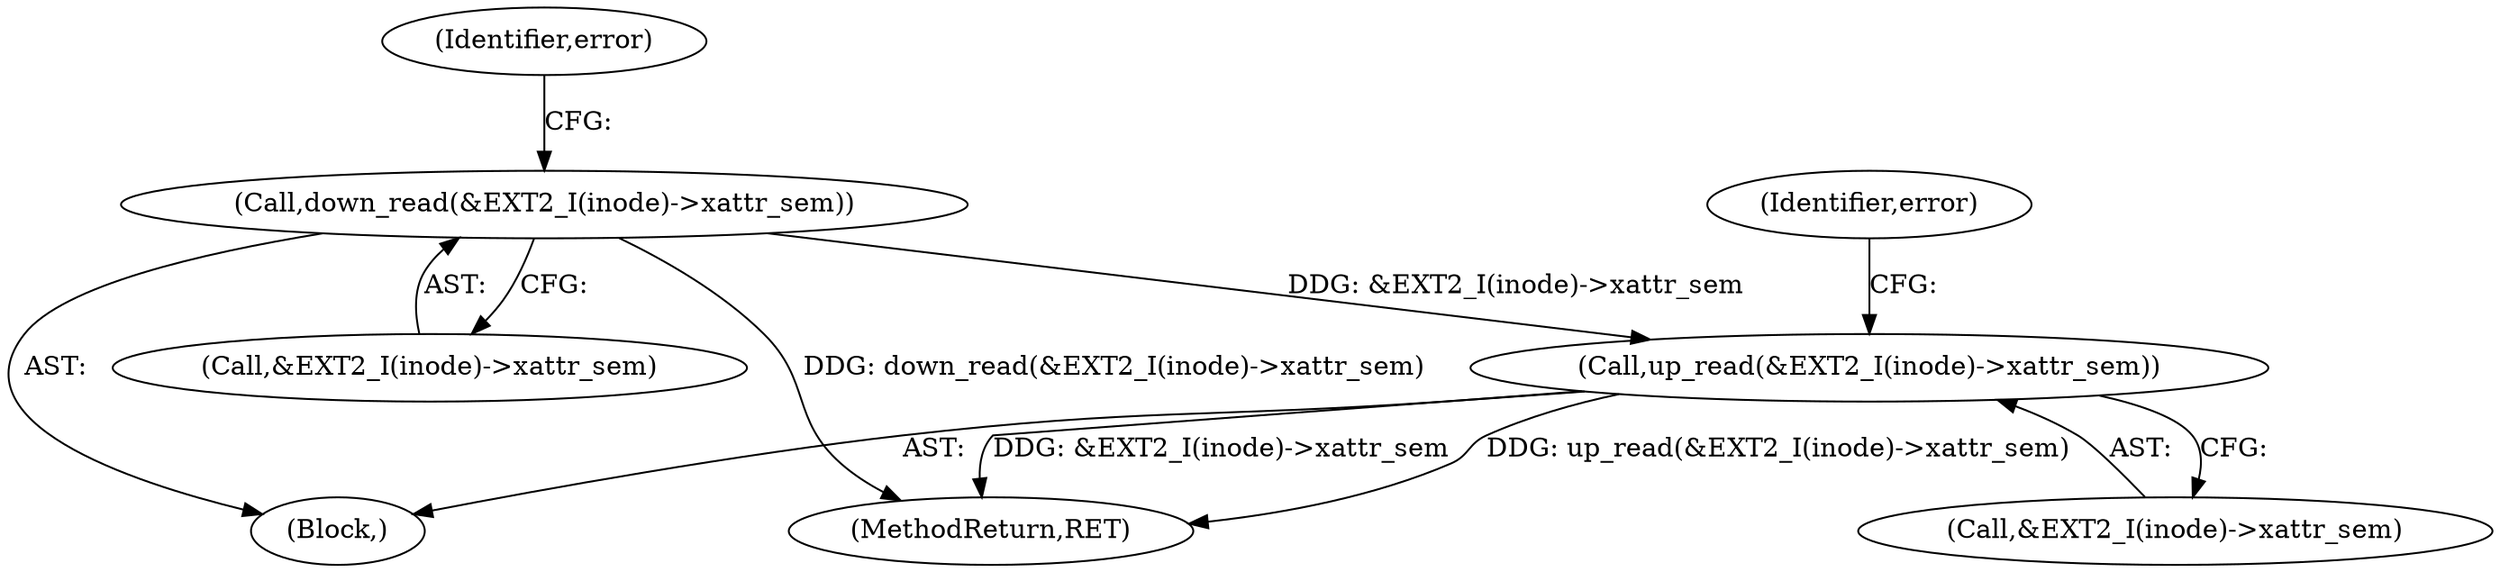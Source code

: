 digraph "0_linux_be0726d33cb8f411945884664924bed3cb8c70ee_8@API" {
"1000368" [label="(Call,up_read(&EXT2_I(inode)->xattr_sem))"];
"1000140" [label="(Call,down_read(&EXT2_I(inode)->xattr_sem))"];
"1000107" [label="(Block,)"];
"1000369" [label="(Call,&EXT2_I(inode)->xattr_sem)"];
"1000141" [label="(Call,&EXT2_I(inode)->xattr_sem)"];
"1000376" [label="(MethodReturn,RET)"];
"1000140" [label="(Call,down_read(&EXT2_I(inode)->xattr_sem))"];
"1000147" [label="(Identifier,error)"];
"1000368" [label="(Call,up_read(&EXT2_I(inode)->xattr_sem))"];
"1000375" [label="(Identifier,error)"];
"1000368" -> "1000107"  [label="AST: "];
"1000368" -> "1000369"  [label="CFG: "];
"1000369" -> "1000368"  [label="AST: "];
"1000375" -> "1000368"  [label="CFG: "];
"1000368" -> "1000376"  [label="DDG: &EXT2_I(inode)->xattr_sem"];
"1000368" -> "1000376"  [label="DDG: up_read(&EXT2_I(inode)->xattr_sem)"];
"1000140" -> "1000368"  [label="DDG: &EXT2_I(inode)->xattr_sem"];
"1000140" -> "1000107"  [label="AST: "];
"1000140" -> "1000141"  [label="CFG: "];
"1000141" -> "1000140"  [label="AST: "];
"1000147" -> "1000140"  [label="CFG: "];
"1000140" -> "1000376"  [label="DDG: down_read(&EXT2_I(inode)->xattr_sem)"];
}
